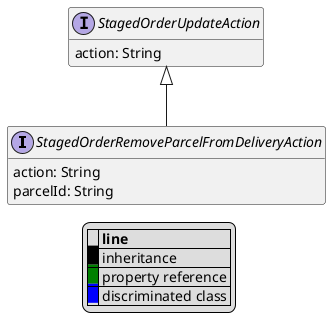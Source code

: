 @startuml

hide empty fields
hide empty methods
legend
|= |= line |
|<back:black>   </back>| inheritance |
|<back:green>   </back>| property reference |
|<back:blue>   </back>| discriminated class |
endlegend
interface StagedOrderRemoveParcelFromDeliveryAction [[StagedOrderRemoveParcelFromDeliveryAction.svg]] extends StagedOrderUpdateAction {
    action: String
    parcelId: String
}
interface StagedOrderUpdateAction [[StagedOrderUpdateAction.svg]]  {
    action: String
}





@enduml
